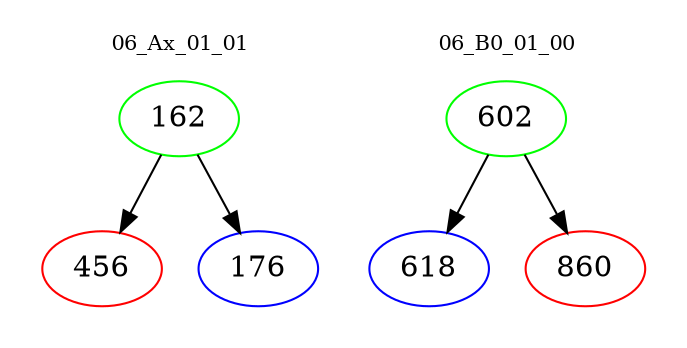 digraph{
subgraph cluster_0 {
color = white
label = "06_Ax_01_01";
fontsize=10;
T0_162 [label="162", color="green"]
T0_162 -> T0_456 [color="black"]
T0_456 [label="456", color="red"]
T0_162 -> T0_176 [color="black"]
T0_176 [label="176", color="blue"]
}
subgraph cluster_1 {
color = white
label = "06_B0_01_00";
fontsize=10;
T1_602 [label="602", color="green"]
T1_602 -> T1_618 [color="black"]
T1_618 [label="618", color="blue"]
T1_602 -> T1_860 [color="black"]
T1_860 [label="860", color="red"]
}
}
